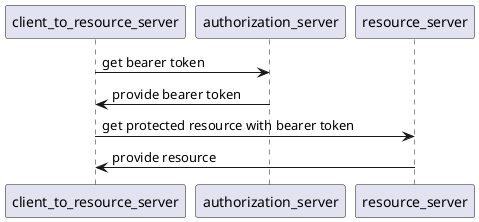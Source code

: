 @startuml
client_to_resource_server -> authorization_server: get bearer token
authorization_server -> client_to_resource_server: provide bearer token
client_to_resource_server -> resource_server: get protected resource with bearer token
resource_server -> client_to_resource_server: provide resource
@enduml
